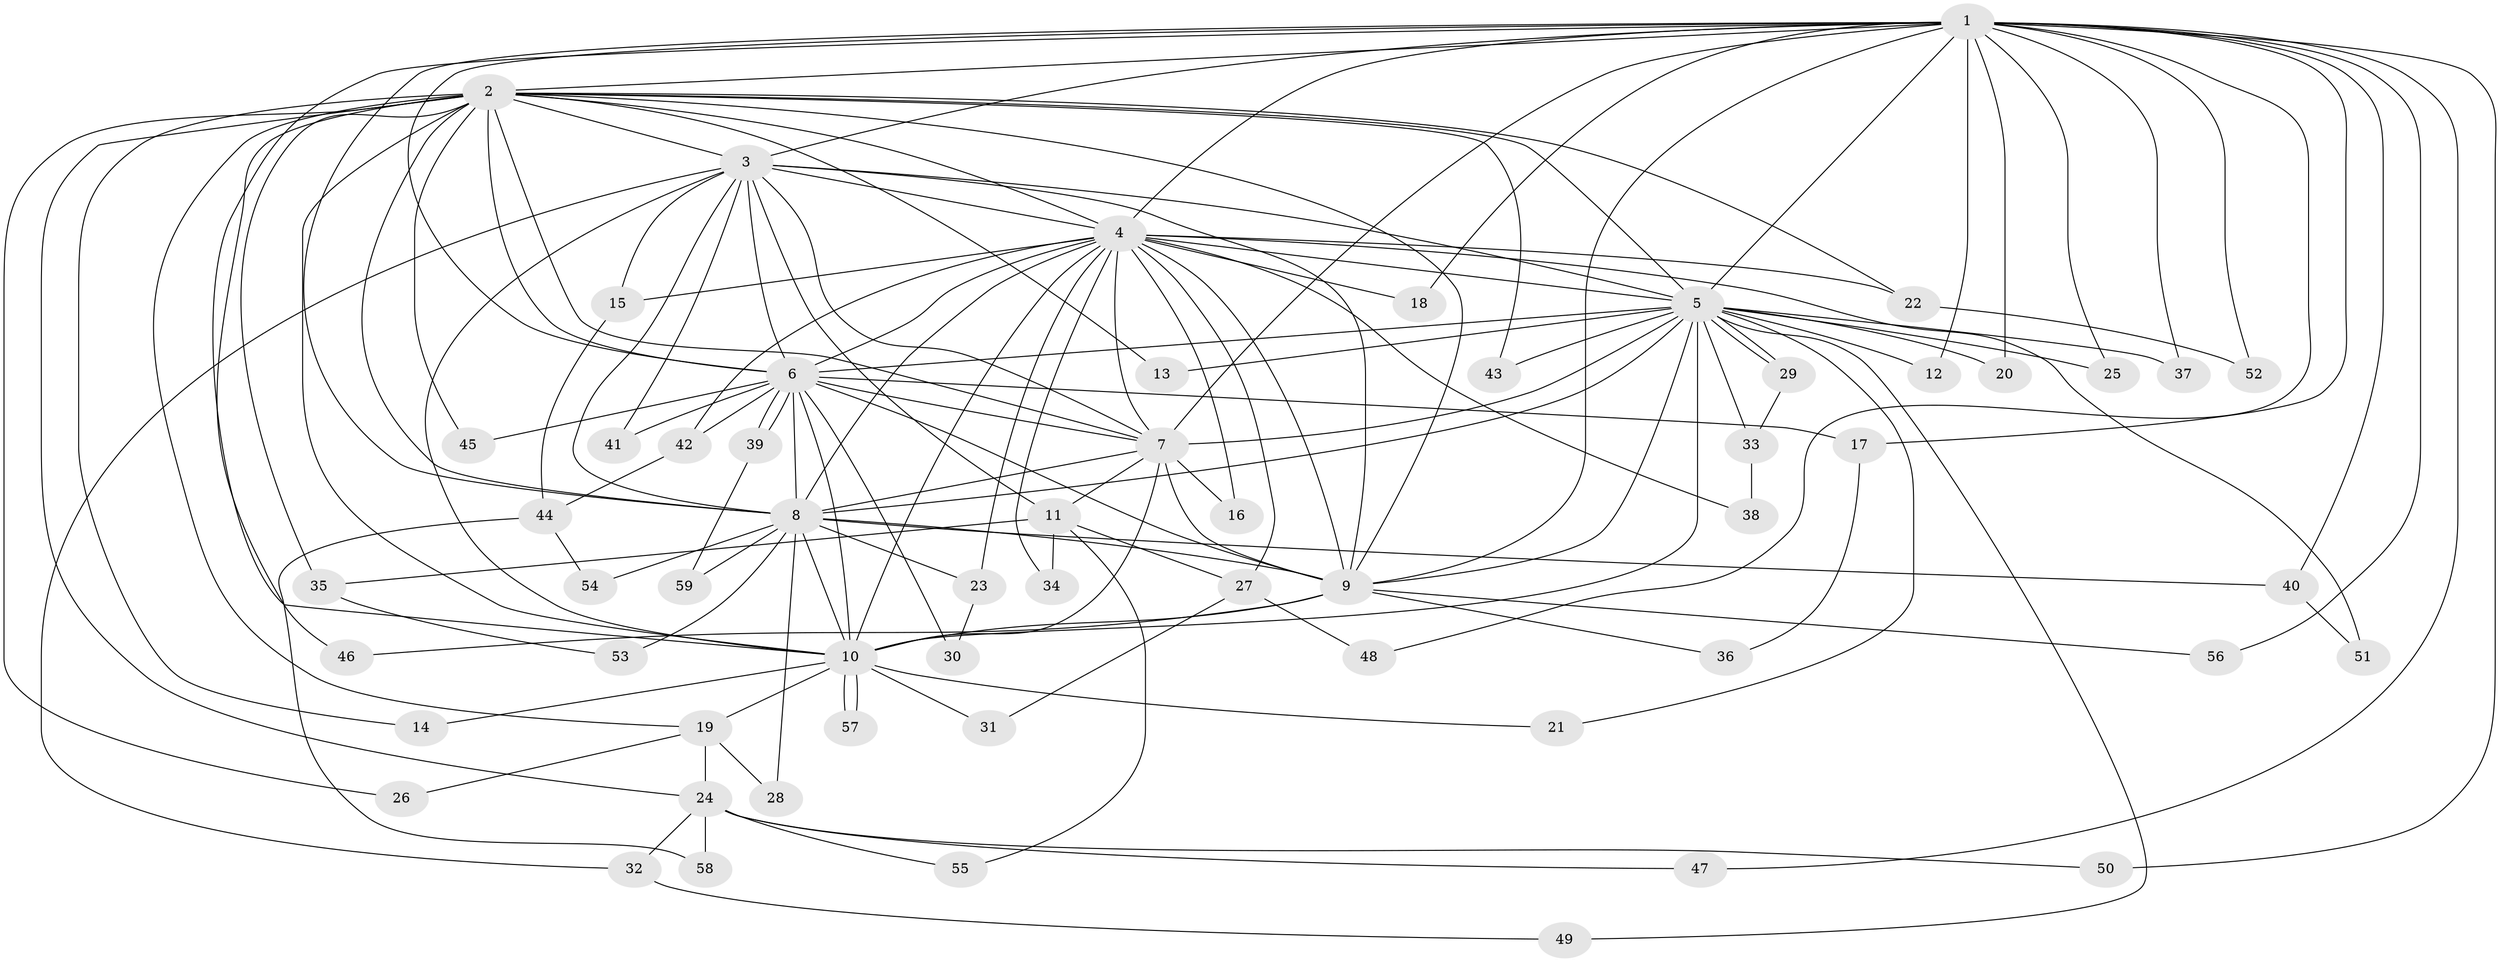 // Generated by graph-tools (version 1.1) at 2025/49/03/09/25 03:49:34]
// undirected, 59 vertices, 143 edges
graph export_dot {
graph [start="1"]
  node [color=gray90,style=filled];
  1;
  2;
  3;
  4;
  5;
  6;
  7;
  8;
  9;
  10;
  11;
  12;
  13;
  14;
  15;
  16;
  17;
  18;
  19;
  20;
  21;
  22;
  23;
  24;
  25;
  26;
  27;
  28;
  29;
  30;
  31;
  32;
  33;
  34;
  35;
  36;
  37;
  38;
  39;
  40;
  41;
  42;
  43;
  44;
  45;
  46;
  47;
  48;
  49;
  50;
  51;
  52;
  53;
  54;
  55;
  56;
  57;
  58;
  59;
  1 -- 2;
  1 -- 3;
  1 -- 4;
  1 -- 5;
  1 -- 6;
  1 -- 7;
  1 -- 8;
  1 -- 9;
  1 -- 10;
  1 -- 12;
  1 -- 17;
  1 -- 18;
  1 -- 20;
  1 -- 25;
  1 -- 37;
  1 -- 40;
  1 -- 47;
  1 -- 48;
  1 -- 50;
  1 -- 52;
  1 -- 56;
  2 -- 3;
  2 -- 4;
  2 -- 5;
  2 -- 6;
  2 -- 7;
  2 -- 8;
  2 -- 9;
  2 -- 10;
  2 -- 13;
  2 -- 14;
  2 -- 19;
  2 -- 22;
  2 -- 24;
  2 -- 26;
  2 -- 35;
  2 -- 43;
  2 -- 45;
  2 -- 46;
  3 -- 4;
  3 -- 5;
  3 -- 6;
  3 -- 7;
  3 -- 8;
  3 -- 9;
  3 -- 10;
  3 -- 11;
  3 -- 15;
  3 -- 32;
  3 -- 41;
  4 -- 5;
  4 -- 6;
  4 -- 7;
  4 -- 8;
  4 -- 9;
  4 -- 10;
  4 -- 15;
  4 -- 16;
  4 -- 18;
  4 -- 22;
  4 -- 23;
  4 -- 27;
  4 -- 34;
  4 -- 38;
  4 -- 42;
  4 -- 51;
  5 -- 6;
  5 -- 7;
  5 -- 8;
  5 -- 9;
  5 -- 10;
  5 -- 12;
  5 -- 13;
  5 -- 20;
  5 -- 21;
  5 -- 25;
  5 -- 29;
  5 -- 29;
  5 -- 33;
  5 -- 37;
  5 -- 43;
  5 -- 49;
  6 -- 7;
  6 -- 8;
  6 -- 9;
  6 -- 10;
  6 -- 17;
  6 -- 30;
  6 -- 39;
  6 -- 39;
  6 -- 41;
  6 -- 42;
  6 -- 45;
  7 -- 8;
  7 -- 9;
  7 -- 10;
  7 -- 11;
  7 -- 16;
  8 -- 9;
  8 -- 10;
  8 -- 23;
  8 -- 28;
  8 -- 40;
  8 -- 53;
  8 -- 54;
  8 -- 59;
  9 -- 10;
  9 -- 36;
  9 -- 46;
  9 -- 56;
  10 -- 14;
  10 -- 19;
  10 -- 21;
  10 -- 31;
  10 -- 57;
  10 -- 57;
  11 -- 27;
  11 -- 34;
  11 -- 35;
  11 -- 55;
  15 -- 44;
  17 -- 36;
  19 -- 24;
  19 -- 26;
  19 -- 28;
  22 -- 52;
  23 -- 30;
  24 -- 32;
  24 -- 47;
  24 -- 50;
  24 -- 55;
  24 -- 58;
  27 -- 31;
  27 -- 48;
  29 -- 33;
  32 -- 49;
  33 -- 38;
  35 -- 53;
  39 -- 59;
  40 -- 51;
  42 -- 44;
  44 -- 54;
  44 -- 58;
}
